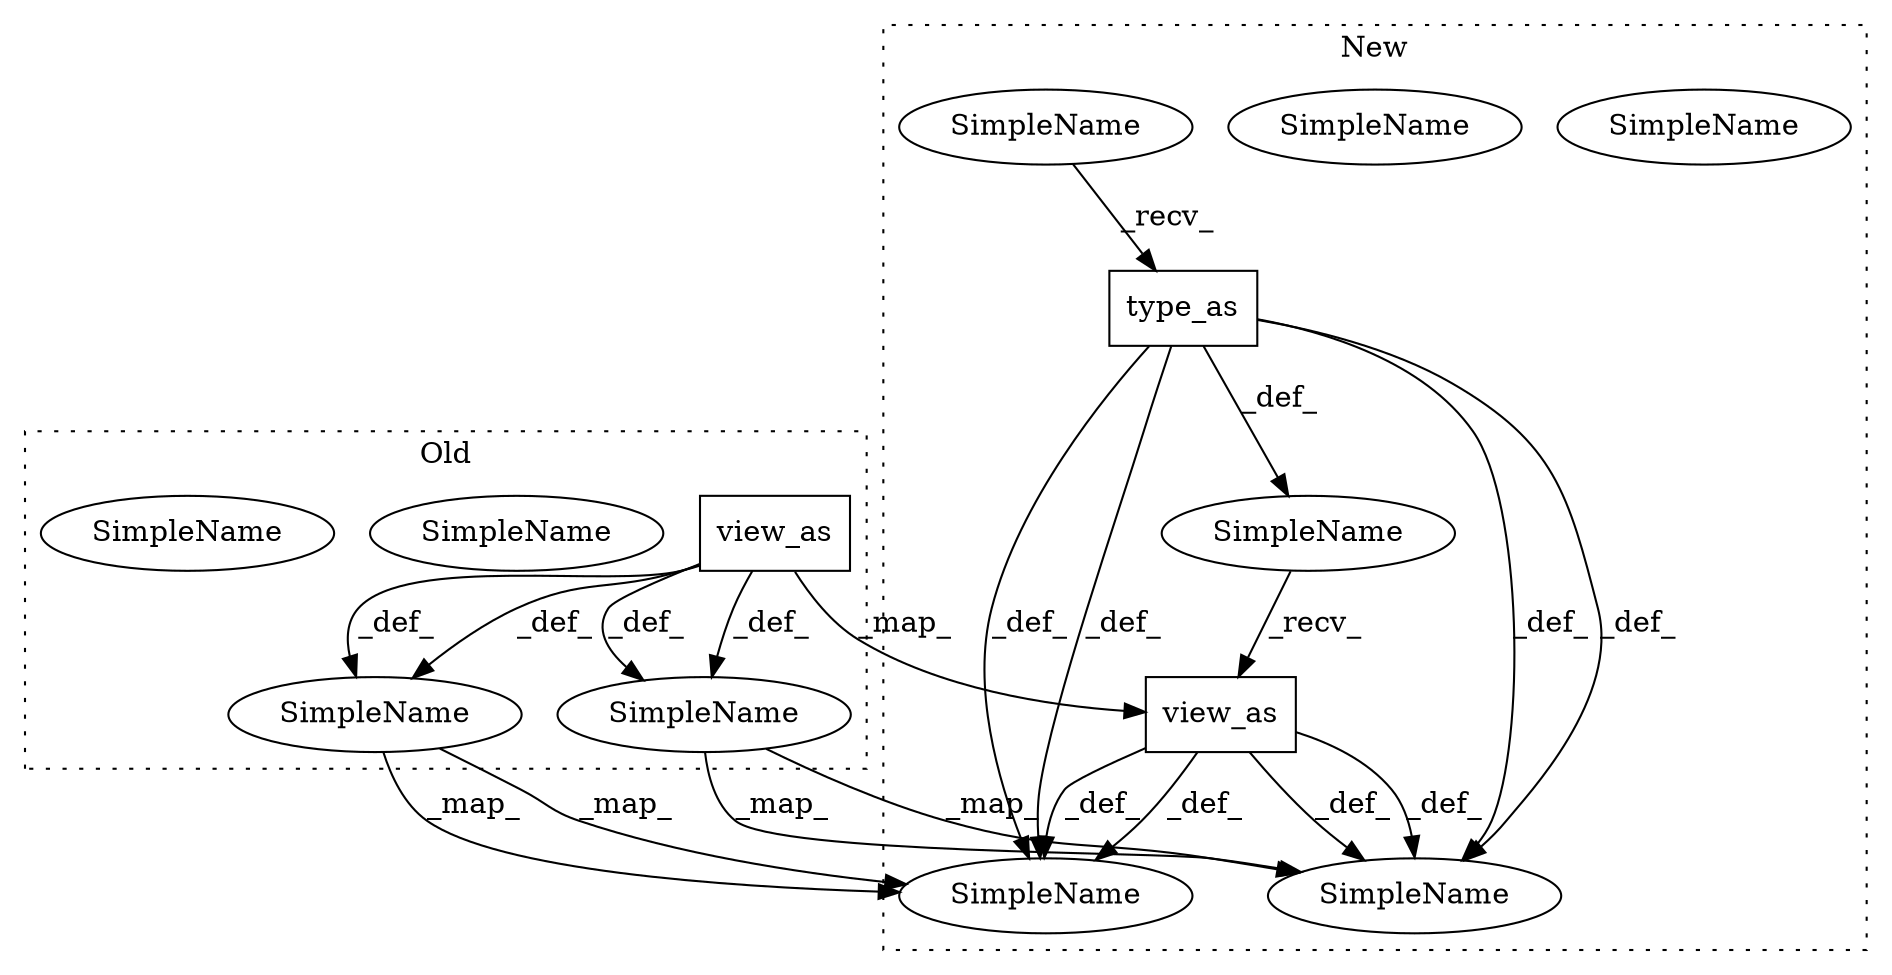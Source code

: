 digraph G {
subgraph cluster0 {
1 [label="view_as" a="32" s="1242,1252" l="8,1" shape="box"];
3 [label="SimpleName" a="42" s="1609" l="8" shape="ellipse"];
6 [label="SimpleName" a="42" s="1609" l="8" shape="ellipse"];
7 [label="SimpleName" a="42" s="1555" l="2" shape="ellipse"];
10 [label="SimpleName" a="42" s="1555" l="2" shape="ellipse"];
label = "Old";
style="dotted";
}
subgraph cluster1 {
2 [label="view_as" a="32" s="1312,1322" l="8,1" shape="box"];
4 [label="SimpleName" a="42" s="1655" l="8" shape="ellipse"];
5 [label="SimpleName" a="42" s="1655" l="8" shape="ellipse"];
8 [label="SimpleName" a="42" s="1601" l="2" shape="ellipse"];
9 [label="SimpleName" a="42" s="1601" l="2" shape="ellipse"];
11 [label="type_as" a="32" s="894,904" l="8,1" shape="box"];
12 [label="SimpleName" a="42" s="" l="" shape="ellipse"];
13 [label="SimpleName" a="42" s="891" l="2" shape="ellipse"];
label = "New";
style="dotted";
}
1 -> 6 [label="_def_"];
1 -> 10 [label="_def_"];
1 -> 6 [label="_def_"];
1 -> 2 [label="_map_"];
1 -> 10 [label="_def_"];
2 -> 5 [label="_def_"];
2 -> 5 [label="_def_"];
2 -> 9 [label="_def_"];
2 -> 9 [label="_def_"];
6 -> 5 [label="_map_"];
6 -> 5 [label="_map_"];
10 -> 9 [label="_map_"];
10 -> 9 [label="_map_"];
11 -> 9 [label="_def_"];
11 -> 12 [label="_def_"];
11 -> 5 [label="_def_"];
11 -> 5 [label="_def_"];
11 -> 9 [label="_def_"];
12 -> 2 [label="_recv_"];
13 -> 11 [label="_recv_"];
}
